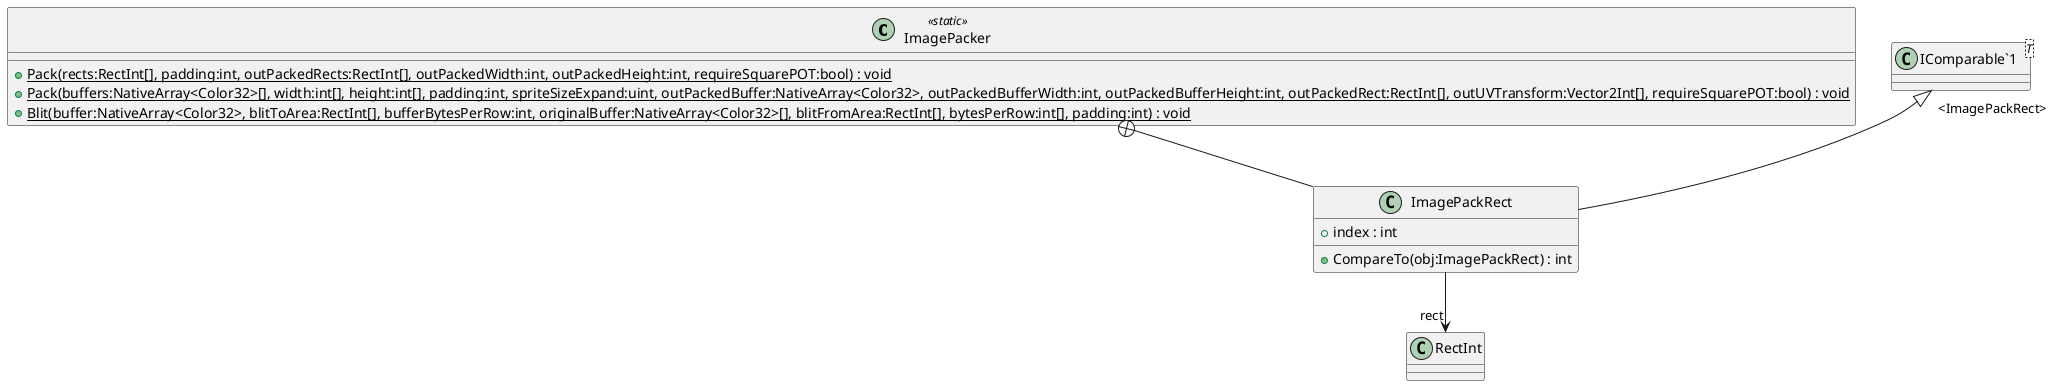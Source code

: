 @startuml
class ImagePacker <<static>> {
    + {static} Pack(rects:RectInt[], padding:int, outPackedRects:RectInt[], outPackedWidth:int, outPackedHeight:int, requireSquarePOT:bool) : void
    + {static} Pack(buffers:NativeArray<Color32>[], width:int[], height:int[], padding:int, spriteSizeExpand:uint, outPackedBuffer:NativeArray<Color32>, outPackedBufferWidth:int, outPackedBufferHeight:int, outPackedRect:RectInt[], outUVTransform:Vector2Int[], requireSquarePOT:bool) : void
    + {static} Blit(buffer:NativeArray<Color32>, blitToArea:RectInt[], bufferBytesPerRow:int, originalBuffer:NativeArray<Color32>[], blitFromArea:RectInt[], bytesPerRow:int[], padding:int) : void
}
class ImagePackRect {
    + index : int
    + CompareTo(obj:ImagePackRect) : int
}
class "IComparable`1"<T> {
}
ImagePacker +-- ImagePackRect
"IComparable`1" "<ImagePackRect>" <|-- ImagePackRect
ImagePackRect --> "rect" RectInt
@enduml
